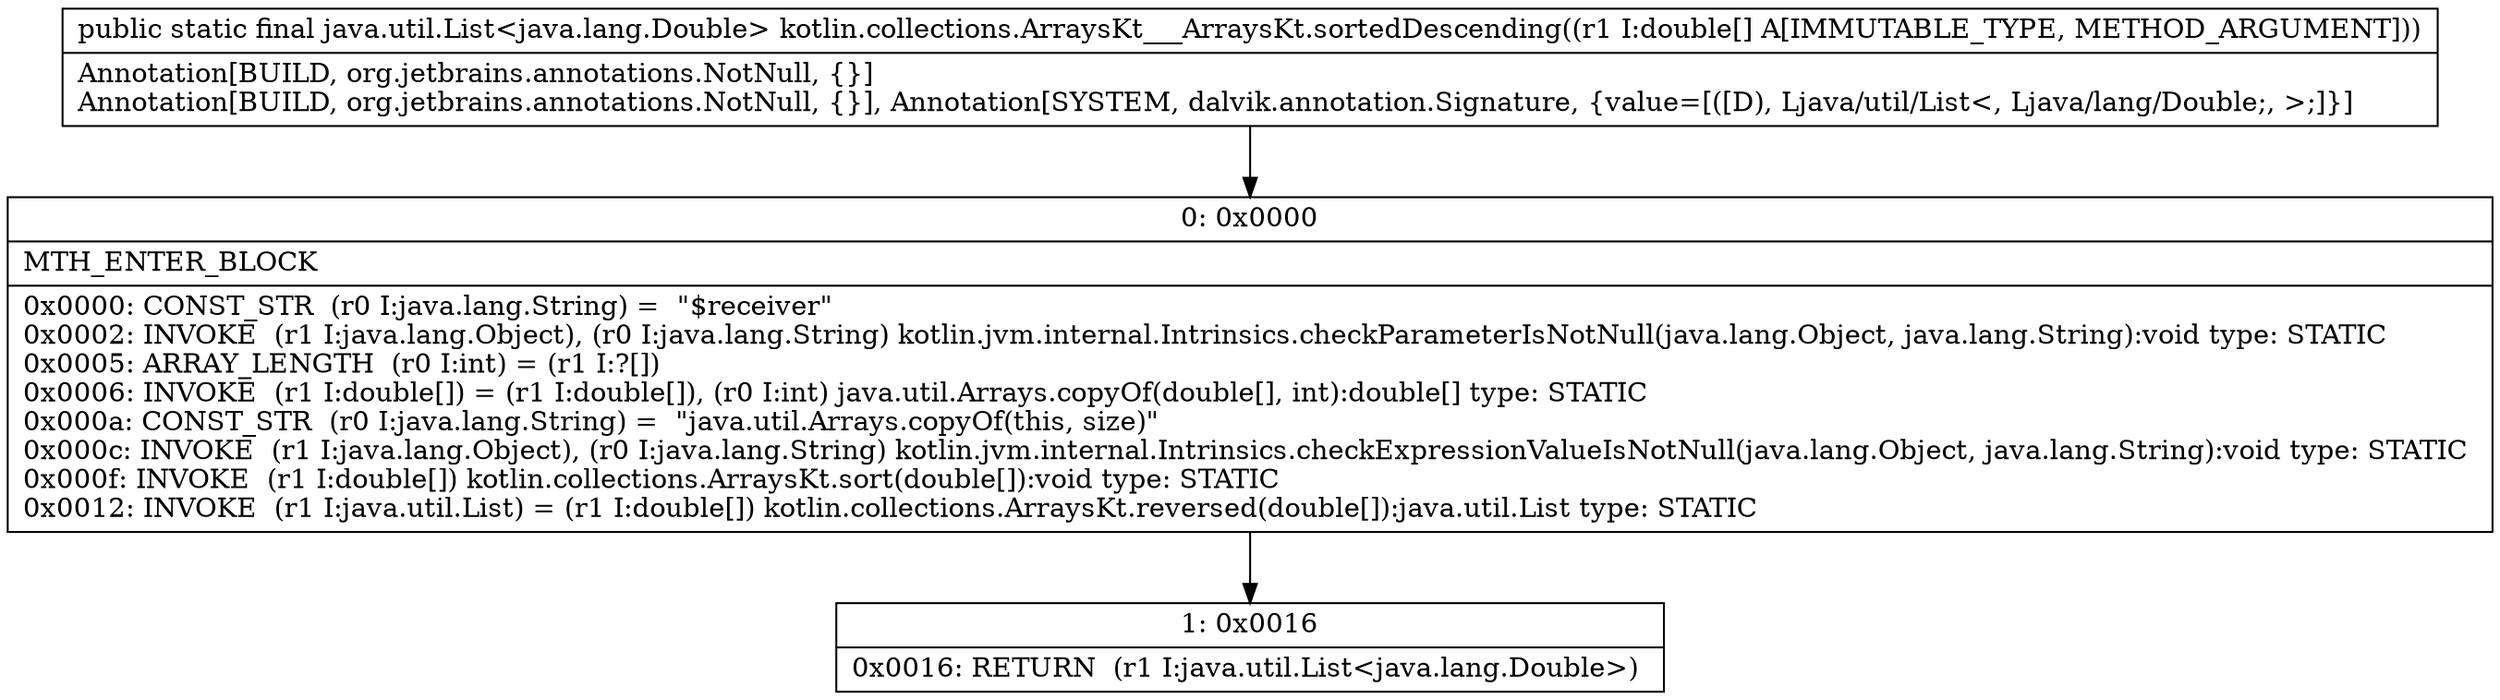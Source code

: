 digraph "CFG forkotlin.collections.ArraysKt___ArraysKt.sortedDescending([D)Ljava\/util\/List;" {
Node_0 [shape=record,label="{0\:\ 0x0000|MTH_ENTER_BLOCK\l|0x0000: CONST_STR  (r0 I:java.lang.String) =  \"$receiver\" \l0x0002: INVOKE  (r1 I:java.lang.Object), (r0 I:java.lang.String) kotlin.jvm.internal.Intrinsics.checkParameterIsNotNull(java.lang.Object, java.lang.String):void type: STATIC \l0x0005: ARRAY_LENGTH  (r0 I:int) = (r1 I:?[]) \l0x0006: INVOKE  (r1 I:double[]) = (r1 I:double[]), (r0 I:int) java.util.Arrays.copyOf(double[], int):double[] type: STATIC \l0x000a: CONST_STR  (r0 I:java.lang.String) =  \"java.util.Arrays.copyOf(this, size)\" \l0x000c: INVOKE  (r1 I:java.lang.Object), (r0 I:java.lang.String) kotlin.jvm.internal.Intrinsics.checkExpressionValueIsNotNull(java.lang.Object, java.lang.String):void type: STATIC \l0x000f: INVOKE  (r1 I:double[]) kotlin.collections.ArraysKt.sort(double[]):void type: STATIC \l0x0012: INVOKE  (r1 I:java.util.List) = (r1 I:double[]) kotlin.collections.ArraysKt.reversed(double[]):java.util.List type: STATIC \l}"];
Node_1 [shape=record,label="{1\:\ 0x0016|0x0016: RETURN  (r1 I:java.util.List\<java.lang.Double\>) \l}"];
MethodNode[shape=record,label="{public static final java.util.List\<java.lang.Double\> kotlin.collections.ArraysKt___ArraysKt.sortedDescending((r1 I:double[] A[IMMUTABLE_TYPE, METHOD_ARGUMENT]))  | Annotation[BUILD, org.jetbrains.annotations.NotNull, \{\}]\lAnnotation[BUILD, org.jetbrains.annotations.NotNull, \{\}], Annotation[SYSTEM, dalvik.annotation.Signature, \{value=[([D), Ljava\/util\/List\<, Ljava\/lang\/Double;, \>;]\}]\l}"];
MethodNode -> Node_0;
Node_0 -> Node_1;
}

